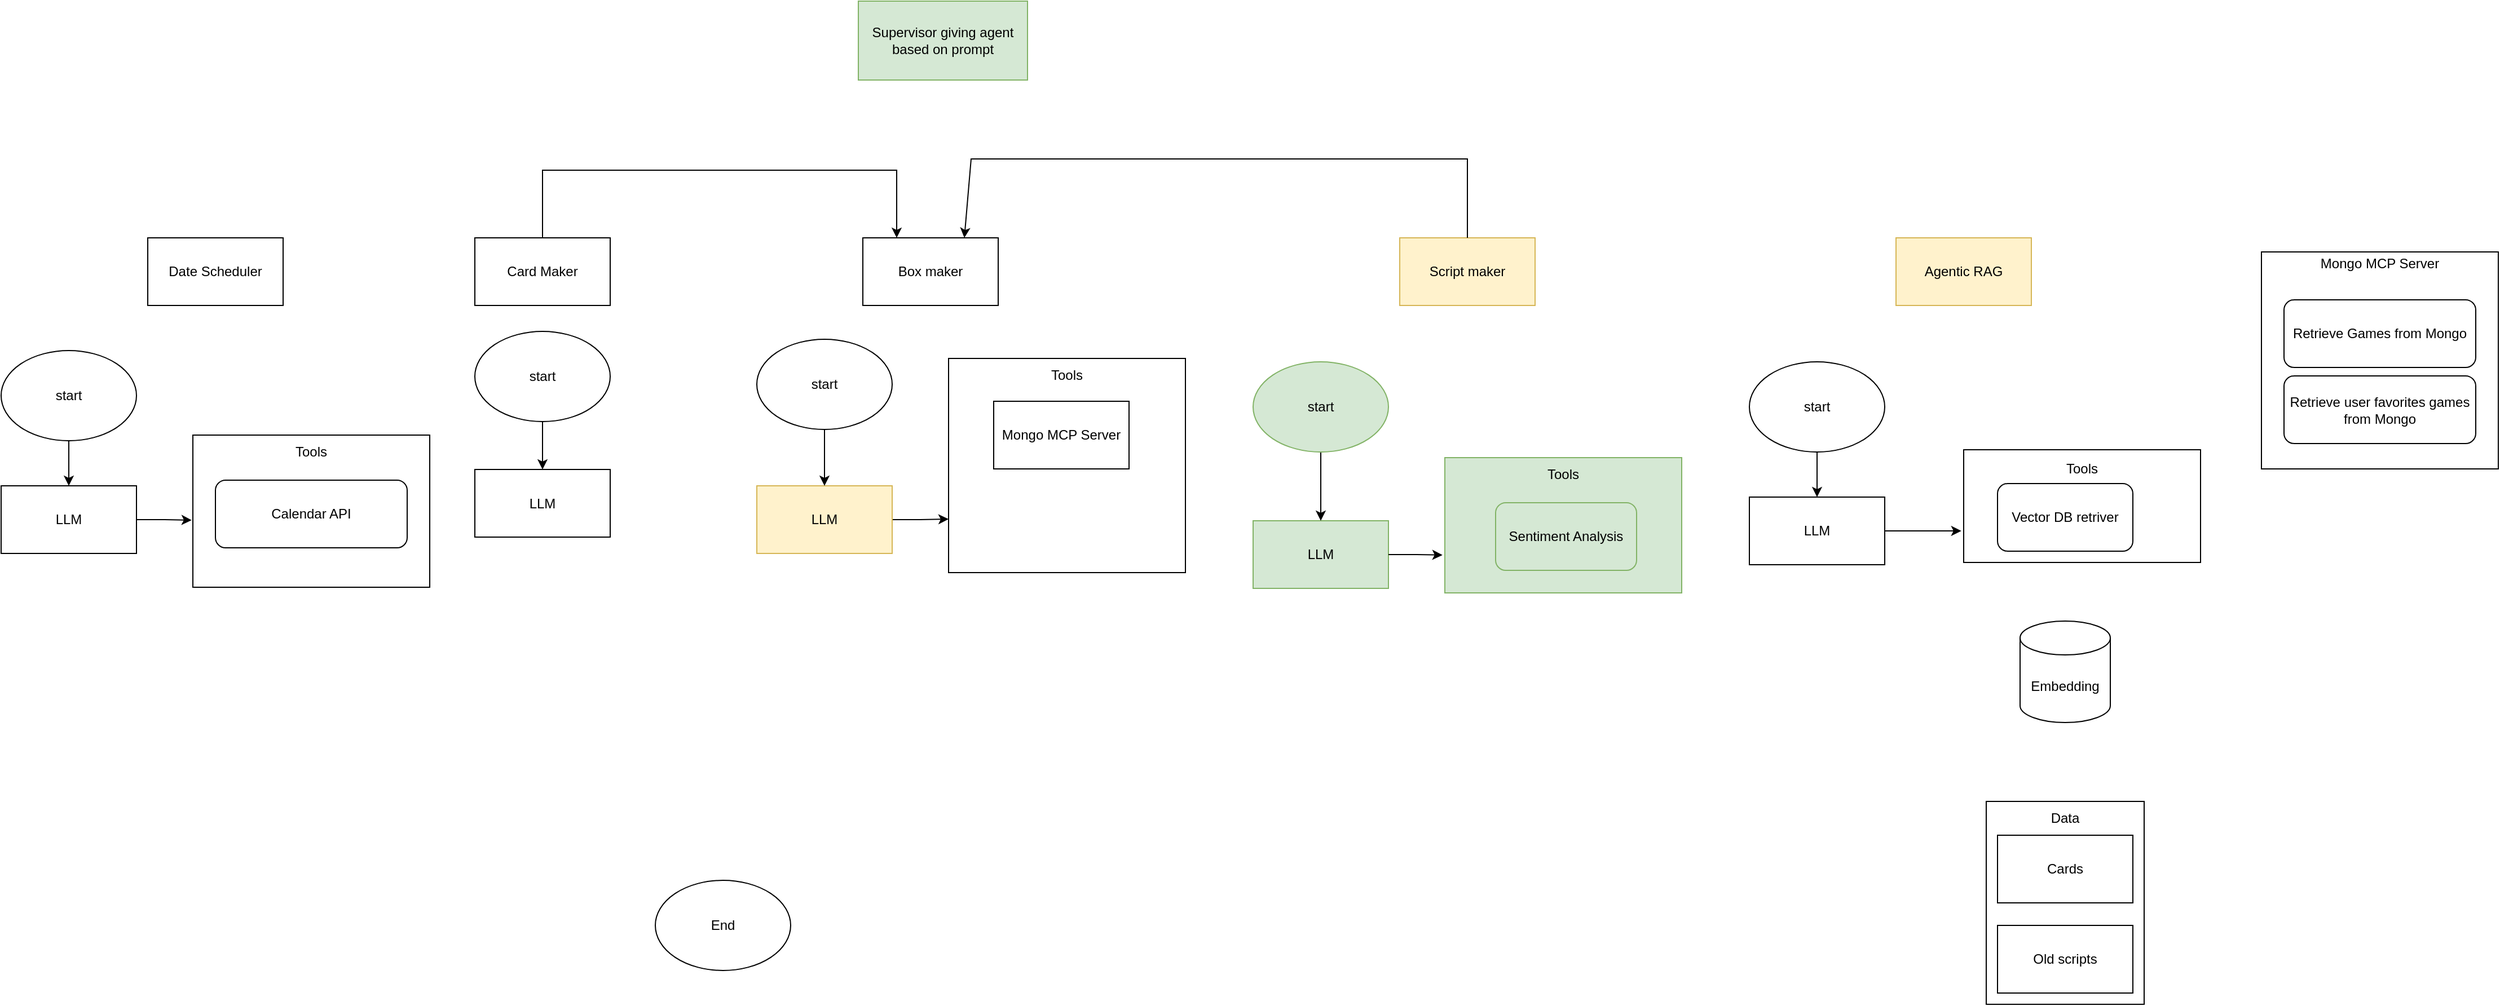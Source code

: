 <mxfile version="26.2.3">
  <diagram name="‫עמוד-1‬" id="DI3qZcFAIZ2z5hM6odv8">
    <mxGraphModel dx="2063" dy="705" grid="1" gridSize="10" guides="1" tooltips="1" connect="1" arrows="1" fold="1" page="1" pageScale="1" pageWidth="827" pageHeight="1169" math="0" shadow="0">
      <root>
        <mxCell id="0" />
        <mxCell id="1" parent="0" />
        <mxCell id="bXJEPuBD1ownikjbYshO-33" value="" style="rounded=0;whiteSpace=wrap;html=1;" parent="1" vertex="1">
          <mxGeometry x="1410" y="890" width="140" height="180" as="geometry" />
        </mxCell>
        <mxCell id="bXJEPuBD1ownikjbYshO-29" value="" style="rounded=0;whiteSpace=wrap;html=1;" parent="1" vertex="1">
          <mxGeometry x="1654" y="402.5" width="210" height="192.5" as="geometry" />
        </mxCell>
        <mxCell id="iwIkaGXNoYvXrUVN33Zz-12" value="" style="rounded=0;whiteSpace=wrap;html=1;fillColor=#d5e8d4;strokeColor=#82b366;" parent="1" vertex="1">
          <mxGeometry x="930" y="585" width="210" height="120" as="geometry" />
        </mxCell>
        <mxCell id="iwIkaGXNoYvXrUVN33Zz-1" value="Supervisor giving agent based on prompt" style="rounded=0;whiteSpace=wrap;html=1;fillColor=#d5e8d4;strokeColor=#82b366;" parent="1" vertex="1">
          <mxGeometry x="410" y="180" width="150" height="70" as="geometry" />
        </mxCell>
        <mxCell id="iwIkaGXNoYvXrUVN33Zz-2" value="Script maker" style="rounded=0;whiteSpace=wrap;html=1;fillColor=#fff2cc;strokeColor=#d6b656;" parent="1" vertex="1">
          <mxGeometry x="890" y="390" width="120" height="60" as="geometry" />
        </mxCell>
        <mxCell id="iwIkaGXNoYvXrUVN33Zz-3" value="Date Scheduler" style="rounded=0;whiteSpace=wrap;html=1;" parent="1" vertex="1">
          <mxGeometry x="-220" y="390" width="120" height="60" as="geometry" />
        </mxCell>
        <mxCell id="iwIkaGXNoYvXrUVN33Zz-4" value="Box maker" style="rounded=0;whiteSpace=wrap;html=1;" parent="1" vertex="1">
          <mxGeometry x="414" y="390" width="120" height="60" as="geometry" />
        </mxCell>
        <mxCell id="iwIkaGXNoYvXrUVN33Zz-5" value="LLM" style="rounded=0;whiteSpace=wrap;html=1;fillColor=#d5e8d4;strokeColor=#82b366;" parent="1" vertex="1">
          <mxGeometry x="760" y="641" width="120" height="60" as="geometry" />
        </mxCell>
        <mxCell id="iwIkaGXNoYvXrUVN33Zz-10" value="" style="edgeStyle=orthogonalEdgeStyle;rounded=0;orthogonalLoop=1;jettySize=auto;html=1;entryX=0.5;entryY=0;entryDx=0;entryDy=0;" parent="1" source="iwIkaGXNoYvXrUVN33Zz-9" target="iwIkaGXNoYvXrUVN33Zz-5" edge="1">
          <mxGeometry relative="1" as="geometry">
            <mxPoint x="820" y="630" as="targetPoint" />
          </mxGeometry>
        </mxCell>
        <mxCell id="iwIkaGXNoYvXrUVN33Zz-9" value="start" style="ellipse;whiteSpace=wrap;html=1;fillColor=#d5e8d4;strokeColor=#82b366;" parent="1" vertex="1">
          <mxGeometry x="760" y="500" width="120" height="80" as="geometry" />
        </mxCell>
        <mxCell id="iwIkaGXNoYvXrUVN33Zz-11" value="Sentiment Analysis" style="rounded=1;whiteSpace=wrap;html=1;fillColor=#d5e8d4;strokeColor=#82b366;" parent="1" vertex="1">
          <mxGeometry x="975" y="625" width="125" height="60" as="geometry" />
        </mxCell>
        <mxCell id="iwIkaGXNoYvXrUVN33Zz-13" value="Tools" style="text;html=1;align=center;verticalAlign=middle;whiteSpace=wrap;rounded=0;" parent="1" vertex="1">
          <mxGeometry x="1005" y="585" width="60" height="30" as="geometry" />
        </mxCell>
        <mxCell id="iwIkaGXNoYvXrUVN33Zz-16" style="edgeStyle=orthogonalEdgeStyle;rounded=0;orthogonalLoop=1;jettySize=auto;html=1;entryX=-0.01;entryY=0.72;entryDx=0;entryDy=0;entryPerimeter=0;" parent="1" source="iwIkaGXNoYvXrUVN33Zz-5" target="iwIkaGXNoYvXrUVN33Zz-12" edge="1">
          <mxGeometry relative="1" as="geometry" />
        </mxCell>
        <mxCell id="iwIkaGXNoYvXrUVN33Zz-17" value="End" style="ellipse;whiteSpace=wrap;html=1;" parent="1" vertex="1">
          <mxGeometry x="230" y="960" width="120" height="80" as="geometry" />
        </mxCell>
        <mxCell id="bXJEPuBD1ownikjbYshO-27" style="edgeStyle=orthogonalEdgeStyle;rounded=0;orthogonalLoop=1;jettySize=auto;html=1;entryX=0;entryY=0.75;entryDx=0;entryDy=0;" parent="1" source="iwIkaGXNoYvXrUVN33Zz-21" target="iwIkaGXNoYvXrUVN33Zz-24" edge="1">
          <mxGeometry relative="1" as="geometry" />
        </mxCell>
        <mxCell id="iwIkaGXNoYvXrUVN33Zz-21" value="LLM" style="rounded=0;whiteSpace=wrap;html=1;fillColor=#fff2cc;strokeColor=#d6b656;" parent="1" vertex="1">
          <mxGeometry x="320" y="610" width="120" height="60" as="geometry" />
        </mxCell>
        <mxCell id="iwIkaGXNoYvXrUVN33Zz-27" value="" style="edgeStyle=orthogonalEdgeStyle;rounded=0;orthogonalLoop=1;jettySize=auto;html=1;entryX=0.5;entryY=0;entryDx=0;entryDy=0;" parent="1" source="iwIkaGXNoYvXrUVN33Zz-23" target="iwIkaGXNoYvXrUVN33Zz-21" edge="1">
          <mxGeometry relative="1" as="geometry">
            <mxPoint x="380" y="600" as="targetPoint" />
          </mxGeometry>
        </mxCell>
        <mxCell id="iwIkaGXNoYvXrUVN33Zz-23" value="start" style="ellipse;whiteSpace=wrap;html=1;" parent="1" vertex="1">
          <mxGeometry x="320" y="480" width="120" height="80" as="geometry" />
        </mxCell>
        <mxCell id="iwIkaGXNoYvXrUVN33Zz-24" value="" style="rounded=0;whiteSpace=wrap;html=1;" parent="1" vertex="1">
          <mxGeometry x="490" y="497" width="210" height="190" as="geometry" />
        </mxCell>
        <mxCell id="iwIkaGXNoYvXrUVN33Zz-25" value="Tools" style="text;html=1;align=center;verticalAlign=middle;whiteSpace=wrap;rounded=0;" parent="1" vertex="1">
          <mxGeometry x="565" y="497" width="60" height="30" as="geometry" />
        </mxCell>
        <mxCell id="iwIkaGXNoYvXrUVN33Zz-30" value="Retrieve Games from Mongo" style="rounded=1;whiteSpace=wrap;html=1;" parent="1" vertex="1">
          <mxGeometry x="1674" y="445" width="170" height="60" as="geometry" />
        </mxCell>
        <mxCell id="iwIkaGXNoYvXrUVN33Zz-32" value="Retrieve user favorites games from Mongo" style="rounded=1;whiteSpace=wrap;html=1;" parent="1" vertex="1">
          <mxGeometry x="1674" y="512.5" width="170" height="60" as="geometry" />
        </mxCell>
        <mxCell id="iwIkaGXNoYvXrUVN33Zz-35" value="Card Maker" style="rounded=0;whiteSpace=wrap;html=1;" parent="1" vertex="1">
          <mxGeometry x="70" y="390" width="120" height="60" as="geometry" />
        </mxCell>
        <mxCell id="iwIkaGXNoYvXrUVN33Zz-47" value="LLM" style="rounded=0;whiteSpace=wrap;html=1;" parent="1" vertex="1">
          <mxGeometry x="70" y="595.5" width="120" height="60" as="geometry" />
        </mxCell>
        <mxCell id="iwIkaGXNoYvXrUVN33Zz-48" value="" style="edgeStyle=orthogonalEdgeStyle;rounded=0;orthogonalLoop=1;jettySize=auto;html=1;entryX=0.5;entryY=0;entryDx=0;entryDy=0;" parent="1" source="iwIkaGXNoYvXrUVN33Zz-49" target="iwIkaGXNoYvXrUVN33Zz-47" edge="1">
          <mxGeometry relative="1" as="geometry">
            <mxPoint x="130" y="583" as="targetPoint" />
          </mxGeometry>
        </mxCell>
        <mxCell id="iwIkaGXNoYvXrUVN33Zz-49" value="start" style="ellipse;whiteSpace=wrap;html=1;" parent="1" vertex="1">
          <mxGeometry x="70" y="473" width="120" height="80" as="geometry" />
        </mxCell>
        <mxCell id="iwIkaGXNoYvXrUVN33Zz-69" value="LLM" style="rounded=0;whiteSpace=wrap;html=1;" parent="1" vertex="1">
          <mxGeometry x="-350" y="610" width="120" height="60" as="geometry" />
        </mxCell>
        <mxCell id="iwIkaGXNoYvXrUVN33Zz-70" value="" style="edgeStyle=orthogonalEdgeStyle;rounded=0;orthogonalLoop=1;jettySize=auto;html=1;" parent="1" source="iwIkaGXNoYvXrUVN33Zz-71" edge="1">
          <mxGeometry relative="1" as="geometry">
            <mxPoint x="-290" y="610" as="targetPoint" />
          </mxGeometry>
        </mxCell>
        <mxCell id="iwIkaGXNoYvXrUVN33Zz-71" value="start" style="ellipse;whiteSpace=wrap;html=1;" parent="1" vertex="1">
          <mxGeometry x="-350" y="490" width="120" height="80" as="geometry" />
        </mxCell>
        <mxCell id="iwIkaGXNoYvXrUVN33Zz-72" value="" style="rounded=0;whiteSpace=wrap;html=1;" parent="1" vertex="1">
          <mxGeometry x="-180" y="565" width="210" height="135" as="geometry" />
        </mxCell>
        <mxCell id="iwIkaGXNoYvXrUVN33Zz-73" value="Tools" style="text;html=1;align=center;verticalAlign=middle;whiteSpace=wrap;rounded=0;" parent="1" vertex="1">
          <mxGeometry x="-105" y="565" width="60" height="30" as="geometry" />
        </mxCell>
        <mxCell id="iwIkaGXNoYvXrUVN33Zz-76" value="Calendar API" style="rounded=1;whiteSpace=wrap;html=1;" parent="1" vertex="1">
          <mxGeometry x="-160" y="605" width="170" height="60" as="geometry" />
        </mxCell>
        <mxCell id="iwIkaGXNoYvXrUVN33Zz-80" style="edgeStyle=orthogonalEdgeStyle;rounded=0;orthogonalLoop=1;jettySize=auto;html=1;entryX=-0.005;entryY=0.559;entryDx=0;entryDy=0;entryPerimeter=0;" parent="1" source="iwIkaGXNoYvXrUVN33Zz-69" target="iwIkaGXNoYvXrUVN33Zz-72" edge="1">
          <mxGeometry relative="1" as="geometry" />
        </mxCell>
        <mxCell id="bXJEPuBD1ownikjbYshO-12" value="" style="rounded=0;whiteSpace=wrap;html=1;" parent="1" vertex="1">
          <mxGeometry x="1390" y="578" width="210" height="100" as="geometry" />
        </mxCell>
        <mxCell id="bXJEPuBD1ownikjbYshO-13" value="Agentic RAG" style="rounded=0;whiteSpace=wrap;html=1;fillColor=#fff2cc;strokeColor=#d6b656;" parent="1" vertex="1">
          <mxGeometry x="1330" y="390" width="120" height="60" as="geometry" />
        </mxCell>
        <mxCell id="bXJEPuBD1ownikjbYshO-14" value="LLM" style="rounded=0;whiteSpace=wrap;html=1;" parent="1" vertex="1">
          <mxGeometry x="1200" y="620" width="120" height="60" as="geometry" />
        </mxCell>
        <mxCell id="bXJEPuBD1ownikjbYshO-17" value="" style="edgeStyle=orthogonalEdgeStyle;rounded=0;orthogonalLoop=1;jettySize=auto;html=1;entryX=0.5;entryY=0;entryDx=0;entryDy=0;" parent="1" source="bXJEPuBD1ownikjbYshO-18" target="bXJEPuBD1ownikjbYshO-14" edge="1">
          <mxGeometry relative="1" as="geometry">
            <mxPoint x="1260" y="630" as="targetPoint" />
          </mxGeometry>
        </mxCell>
        <mxCell id="bXJEPuBD1ownikjbYshO-18" value="start" style="ellipse;whiteSpace=wrap;html=1;" parent="1" vertex="1">
          <mxGeometry x="1200" y="500" width="120" height="80" as="geometry" />
        </mxCell>
        <mxCell id="bXJEPuBD1ownikjbYshO-19" value="Vector DB retriver" style="rounded=1;whiteSpace=wrap;html=1;" parent="1" vertex="1">
          <mxGeometry x="1420" y="608" width="120" height="60" as="geometry" />
        </mxCell>
        <mxCell id="bXJEPuBD1ownikjbYshO-20" value="Tools" style="text;html=1;align=center;verticalAlign=middle;whiteSpace=wrap;rounded=0;" parent="1" vertex="1">
          <mxGeometry x="1465" y="580" width="60" height="30" as="geometry" />
        </mxCell>
        <mxCell id="bXJEPuBD1ownikjbYshO-21" style="edgeStyle=orthogonalEdgeStyle;rounded=0;orthogonalLoop=1;jettySize=auto;html=1;entryX=-0.01;entryY=0.72;entryDx=0;entryDy=0;entryPerimeter=0;" parent="1" source="bXJEPuBD1ownikjbYshO-14" target="bXJEPuBD1ownikjbYshO-12" edge="1">
          <mxGeometry relative="1" as="geometry" />
        </mxCell>
        <mxCell id="bXJEPuBD1ownikjbYshO-28" value="Mongo MCP Server" style="rounded=0;whiteSpace=wrap;html=1;" parent="1" vertex="1">
          <mxGeometry x="530" y="535" width="120" height="60" as="geometry" />
        </mxCell>
        <mxCell id="bXJEPuBD1ownikjbYshO-30" value="Mongo MCP Server" style="text;html=1;align=center;verticalAlign=middle;whiteSpace=wrap;rounded=0;" parent="1" vertex="1">
          <mxGeometry x="1694" y="402.5" width="130" height="20" as="geometry" />
        </mxCell>
        <mxCell id="bXJEPuBD1ownikjbYshO-31" value="Cards" style="rounded=0;whiteSpace=wrap;html=1;" parent="1" vertex="1">
          <mxGeometry x="1420" y="920" width="120" height="60" as="geometry" />
        </mxCell>
        <mxCell id="bXJEPuBD1ownikjbYshO-32" value="Old scripts" style="rounded=0;whiteSpace=wrap;html=1;" parent="1" vertex="1">
          <mxGeometry x="1420" y="1000" width="120" height="60" as="geometry" />
        </mxCell>
        <mxCell id="bXJEPuBD1ownikjbYshO-34" value="Data" style="text;html=1;align=center;verticalAlign=middle;whiteSpace=wrap;rounded=0;" parent="1" vertex="1">
          <mxGeometry x="1450" y="890" width="60" height="30" as="geometry" />
        </mxCell>
        <mxCell id="bXJEPuBD1ownikjbYshO-36" value="Embedding" style="shape=cylinder3;whiteSpace=wrap;html=1;boundedLbl=1;backgroundOutline=1;size=15;" parent="1" vertex="1">
          <mxGeometry x="1440" y="730" width="80" height="90" as="geometry" />
        </mxCell>
        <mxCell id="W106_4Yx7yX0zH2rL27n-1" value="" style="endArrow=classic;html=1;rounded=0;exitX=0.5;exitY=0;exitDx=0;exitDy=0;entryX=0.25;entryY=0;entryDx=0;entryDy=0;" edge="1" parent="1" source="iwIkaGXNoYvXrUVN33Zz-35" target="iwIkaGXNoYvXrUVN33Zz-4">
          <mxGeometry width="50" height="50" relative="1" as="geometry">
            <mxPoint x="140" y="440" as="sourcePoint" />
            <mxPoint x="484" y="440" as="targetPoint" />
            <Array as="points">
              <mxPoint x="130" y="330" />
              <mxPoint x="444" y="330" />
            </Array>
          </mxGeometry>
        </mxCell>
        <mxCell id="W106_4Yx7yX0zH2rL27n-2" value="" style="endArrow=classic;html=1;rounded=0;exitX=0.5;exitY=0;exitDx=0;exitDy=0;entryX=0.75;entryY=0;entryDx=0;entryDy=0;" edge="1" parent="1" source="iwIkaGXNoYvXrUVN33Zz-2" target="iwIkaGXNoYvXrUVN33Zz-4">
          <mxGeometry width="50" height="50" relative="1" as="geometry">
            <mxPoint x="570" y="460" as="sourcePoint" />
            <mxPoint x="620" y="410" as="targetPoint" />
            <Array as="points">
              <mxPoint x="950" y="320" />
              <mxPoint x="510" y="320" />
            </Array>
          </mxGeometry>
        </mxCell>
      </root>
    </mxGraphModel>
  </diagram>
</mxfile>
